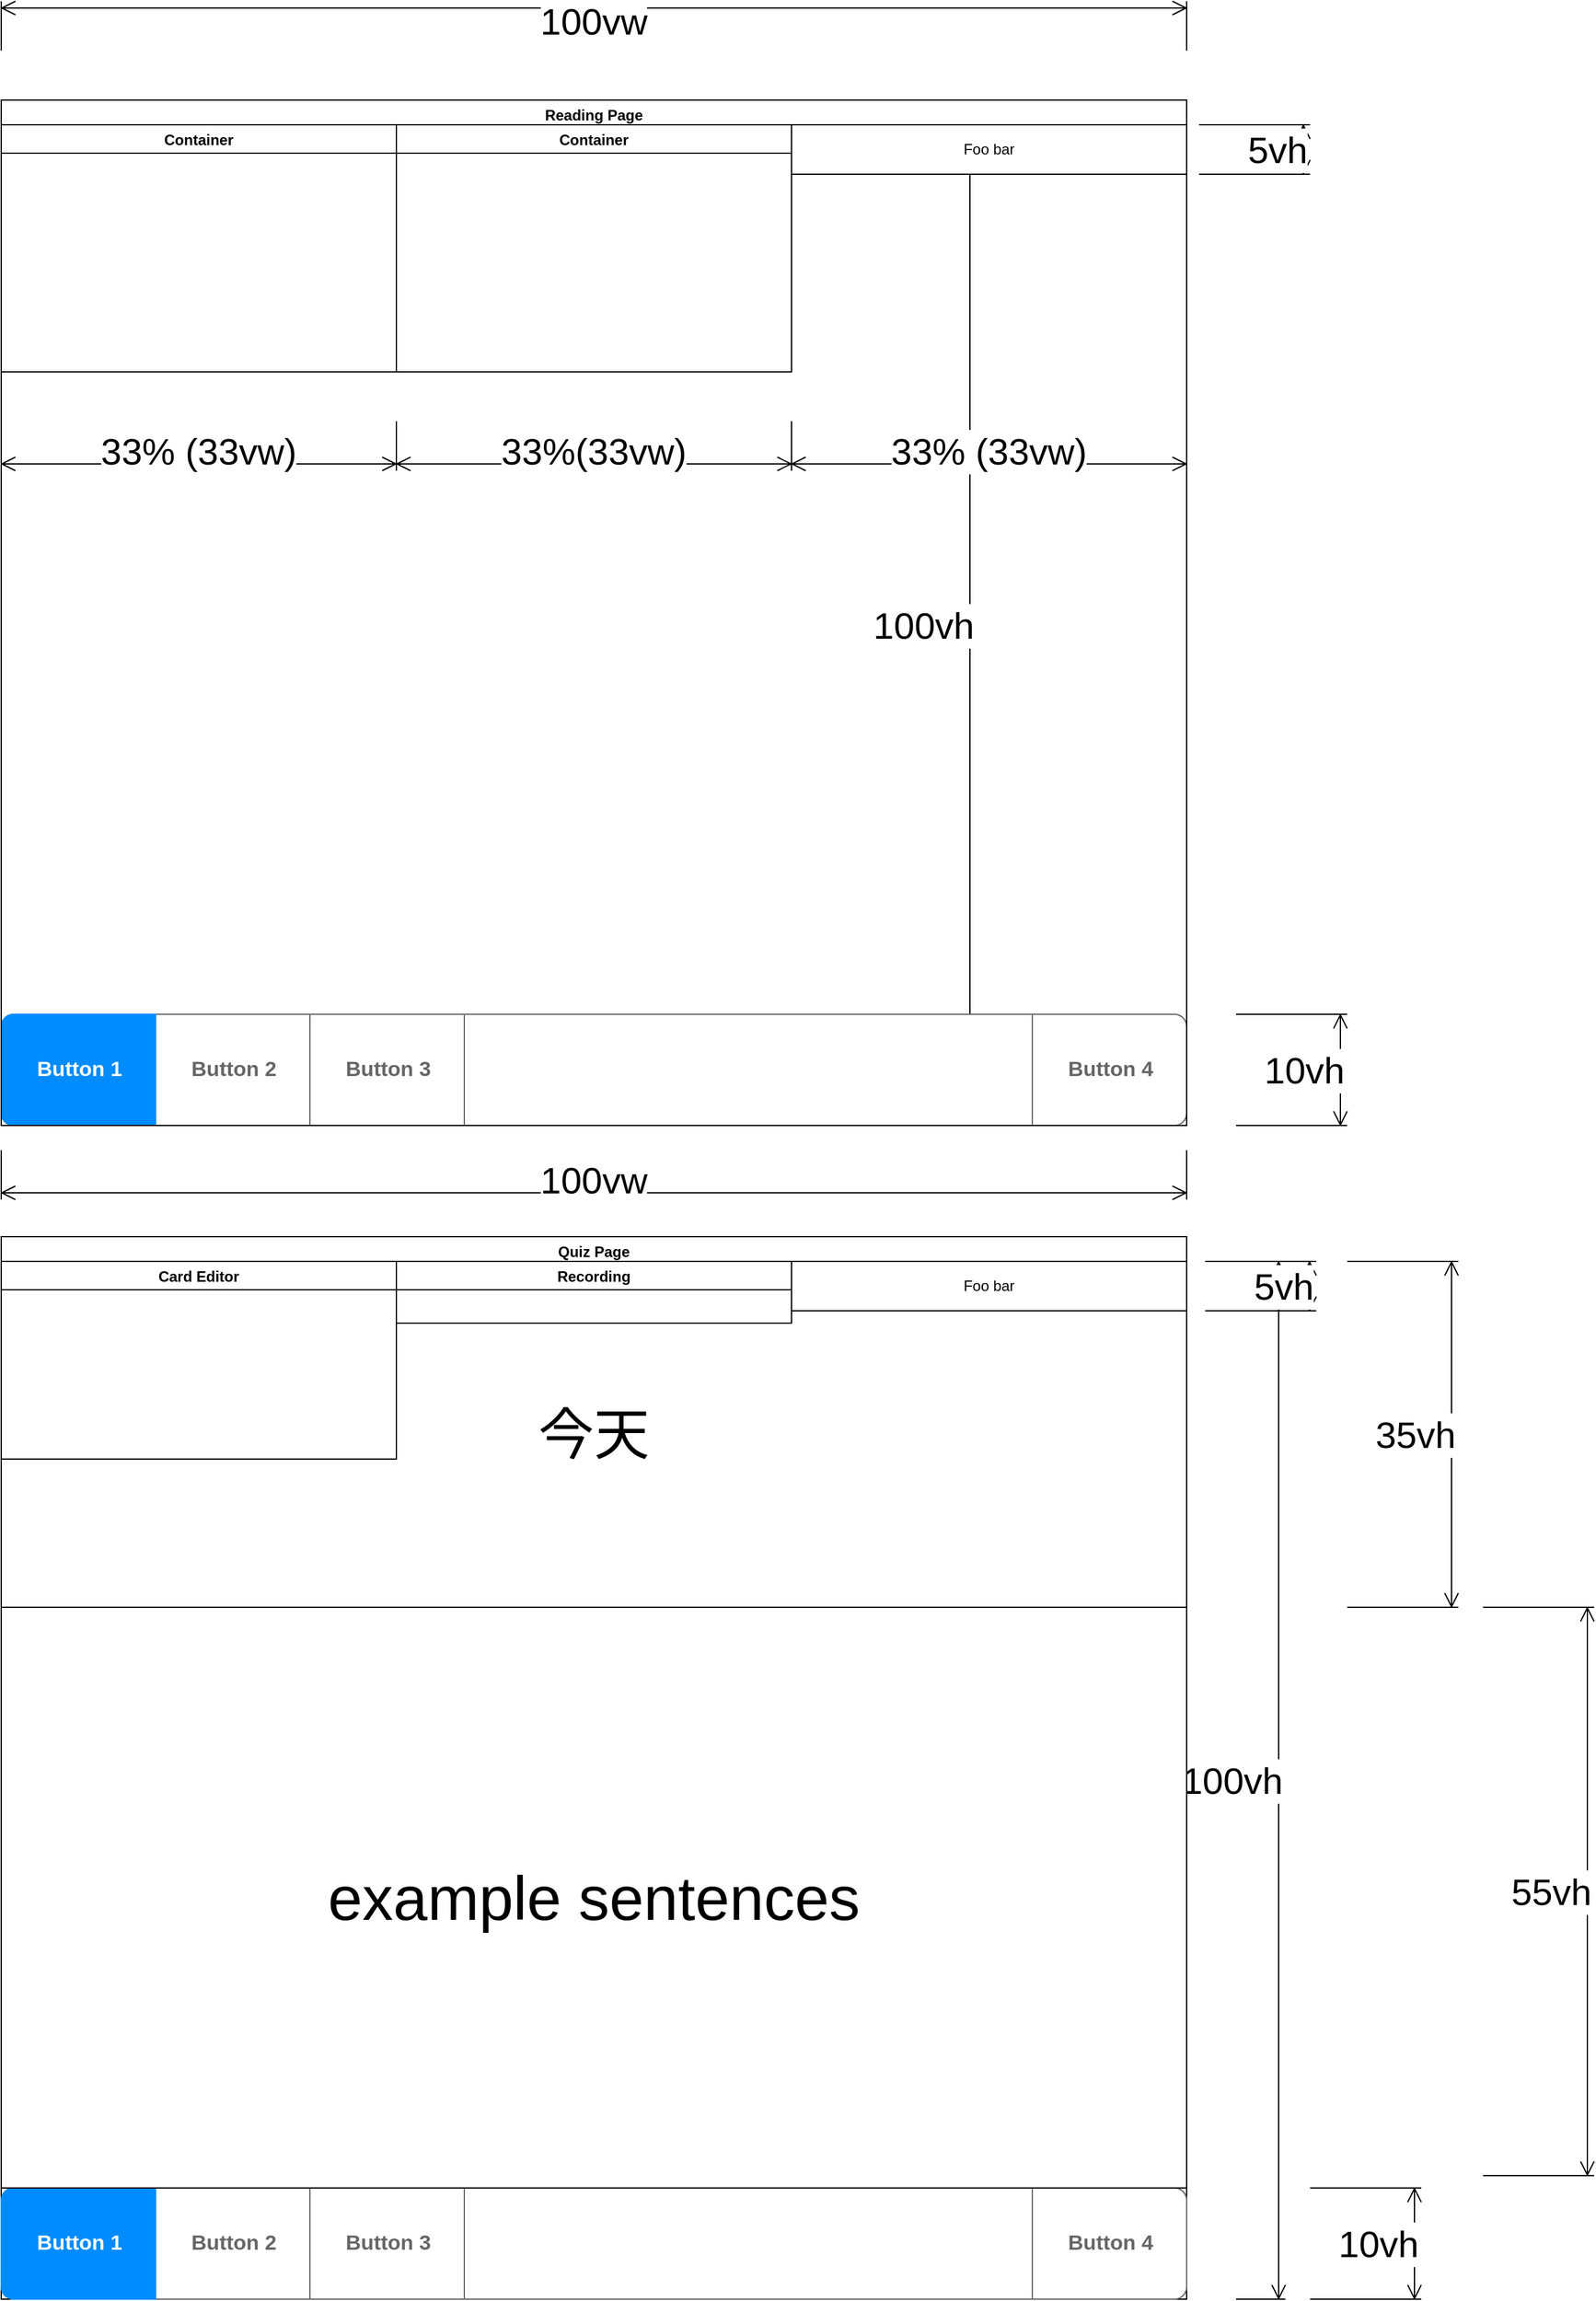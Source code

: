<mxfile version="13.6.5" type="github">
  <diagram name="Page-1" id="03018318-947c-dd8e-b7a3-06fadd420f32">
    <mxGraphModel dx="2620" dy="2667" grid="1" gridSize="10" guides="1" tooltips="1" connect="1" arrows="1" fold="1" page="1" pageScale="1" pageWidth="1100" pageHeight="850" background="#ffffff" math="0" shadow="0">
      <root>
        <mxCell id="0" />
        <mxCell id="1" parent="0" />
        <mxCell id="n7F6rrYFRgKHrXra-Xrk-42" value="&lt;font style=&quot;font-size: 45px&quot;&gt;今天&lt;/font&gt;" style="rounded=0;whiteSpace=wrap;html=1;" vertex="1" parent="1">
          <mxGeometry y="960" width="960" height="280" as="geometry" />
        </mxCell>
        <mxCell id="n7F6rrYFRgKHrXra-Xrk-7" value="&lt;font style=&quot;font-size: 30px&quot;&gt;100vw&lt;/font&gt;" style="shape=dimension;whiteSpace=wrap;html=1;align=center;points=[];verticalAlign=bottom;spacingBottom=-5;labelBackgroundColor=#ffffff" vertex="1" parent="1">
          <mxGeometry y="870" width="960" height="40" as="geometry" />
        </mxCell>
        <mxCell id="n7F6rrYFRgKHrXra-Xrk-8" value="&lt;span style=&quot;font-size: 30px&quot;&gt;100vw&lt;/span&gt;" style="shape=dimension;direction=west;whiteSpace=wrap;html=1;align=center;points=[];verticalAlign=top;spacingTop=-8;labelBackgroundColor=#ffffff" vertex="1" parent="1">
          <mxGeometry y="-60" width="960" height="40" as="geometry" />
        </mxCell>
        <mxCell id="n7F6rrYFRgKHrXra-Xrk-9" value="&lt;font style=&quot;font-size: 30px&quot;&gt;100vh&lt;/font&gt;" style="shape=dimension;direction=north;whiteSpace=wrap;html=1;align=right;points=[];verticalAlign=middle;labelBackgroundColor=#ffffff" vertex="1" parent="1">
          <mxGeometry x="700" y="40" width="90" height="810" as="geometry" />
        </mxCell>
        <mxCell id="n7F6rrYFRgKHrXra-Xrk-11" value="&lt;span style=&quot;font-size: 30px&quot;&gt;33% (33vw)&lt;/span&gt;" style="shape=dimension;whiteSpace=wrap;html=1;align=center;points=[];verticalAlign=bottom;spacingBottom=-5;labelBackgroundColor=#ffffff" vertex="1" parent="1">
          <mxGeometry y="280" width="320" height="40" as="geometry" />
        </mxCell>
        <mxCell id="n7F6rrYFRgKHrXra-Xrk-16" value="&lt;span style=&quot;font-size: 30px&quot;&gt;33% (33vw)&lt;/span&gt;" style="shape=dimension;whiteSpace=wrap;html=1;align=center;points=[];verticalAlign=bottom;spacingBottom=-5;labelBackgroundColor=#ffffff" vertex="1" parent="1">
          <mxGeometry x="640" y="280" width="320" height="40" as="geometry" />
        </mxCell>
        <mxCell id="n7F6rrYFRgKHrXra-Xrk-18" value="&lt;span style=&quot;font-size: 30px&quot;&gt;33%(33vw)&lt;/span&gt;" style="shape=dimension;whiteSpace=wrap;html=1;align=center;points=[];verticalAlign=bottom;spacingBottom=-5;labelBackgroundColor=#ffffff" vertex="1" parent="1">
          <mxGeometry x="320" y="280" width="320" height="40" as="geometry" />
        </mxCell>
        <mxCell id="n7F6rrYFRgKHrXra-Xrk-19" value="&lt;font style=&quot;font-size: 30px&quot;&gt;5vh&lt;/font&gt;" style="shape=dimension;direction=north;whiteSpace=wrap;html=1;align=right;points=[];verticalAlign=middle;labelBackgroundColor=#ffffff" vertex="1" parent="1">
          <mxGeometry x="970" y="40" width="90" height="40" as="geometry" />
        </mxCell>
        <mxCell id="n7F6rrYFRgKHrXra-Xrk-20" value="" style="strokeWidth=1;shadow=0;dashed=0;align=center;html=1;shape=mxgraph.mockup.rrect;rSize=10;fillColor=#ffffff;strokeColor=#666666;" vertex="1" parent="1">
          <mxGeometry y="760" width="960" height="90" as="geometry" />
        </mxCell>
        <mxCell id="n7F6rrYFRgKHrXra-Xrk-21" value="Button 2" style="strokeColor=inherit;fillColor=inherit;gradientColor=inherit;strokeWidth=1;shadow=0;dashed=0;align=center;html=1;shape=mxgraph.mockup.rrect;rSize=0;fontSize=17;fontColor=#666666;fontStyle=1;resizeHeight=1;" vertex="1" parent="n7F6rrYFRgKHrXra-Xrk-20">
          <mxGeometry width="125" height="90" relative="1" as="geometry">
            <mxPoint x="125" as="offset" />
          </mxGeometry>
        </mxCell>
        <mxCell id="n7F6rrYFRgKHrXra-Xrk-22" value="Button 3" style="strokeColor=inherit;fillColor=inherit;gradientColor=inherit;strokeWidth=1;shadow=0;dashed=0;align=center;html=1;shape=mxgraph.mockup.rrect;rSize=0;fontSize=17;fontColor=#666666;fontStyle=1;resizeHeight=1;" vertex="1" parent="n7F6rrYFRgKHrXra-Xrk-20">
          <mxGeometry width="125" height="90" relative="1" as="geometry">
            <mxPoint x="250" as="offset" />
          </mxGeometry>
        </mxCell>
        <mxCell id="n7F6rrYFRgKHrXra-Xrk-23" value="Button 4" style="strokeColor=inherit;fillColor=inherit;gradientColor=inherit;strokeWidth=1;shadow=0;dashed=0;align=center;html=1;shape=mxgraph.mockup.rightButton;rSize=10;fontSize=17;fontColor=#666666;fontStyle=1;resizeHeight=1;" vertex="1" parent="n7F6rrYFRgKHrXra-Xrk-20">
          <mxGeometry x="1" width="125" height="90" relative="1" as="geometry">
            <mxPoint x="-125" as="offset" />
          </mxGeometry>
        </mxCell>
        <mxCell id="n7F6rrYFRgKHrXra-Xrk-24" value="Button 1" style="strokeWidth=1;shadow=0;dashed=0;align=center;html=1;shape=mxgraph.mockup.leftButton;rSize=10;fontSize=17;fontColor=#ffffff;fontStyle=1;fillColor=#008cff;strokeColor=#008cff;resizeHeight=1;" vertex="1" parent="n7F6rrYFRgKHrXra-Xrk-20">
          <mxGeometry width="125" height="90" relative="1" as="geometry" />
        </mxCell>
        <mxCell id="n7F6rrYFRgKHrXra-Xrk-25" value="&lt;font style=&quot;font-size: 30px&quot;&gt;10vh&lt;/font&gt;" style="shape=dimension;direction=north;whiteSpace=wrap;html=1;align=right;points=[];verticalAlign=middle;labelBackgroundColor=#ffffff" vertex="1" parent="1">
          <mxGeometry x="1000" y="760" width="90" height="90" as="geometry" />
        </mxCell>
        <mxCell id="n7F6rrYFRgKHrXra-Xrk-26" value="Reading Page" style="swimlane;" vertex="1" parent="1">
          <mxGeometry y="20" width="960" height="830" as="geometry" />
        </mxCell>
        <mxCell id="n7F6rrYFRgKHrXra-Xrk-28" value="Quiz Page" style="swimlane;" vertex="1" parent="1">
          <mxGeometry y="940" width="960" height="860" as="geometry" />
        </mxCell>
        <mxCell id="n7F6rrYFRgKHrXra-Xrk-29" value="" style="strokeWidth=1;shadow=0;dashed=0;align=center;html=1;shape=mxgraph.mockup.rrect;rSize=10;fillColor=#ffffff;strokeColor=#666666;" vertex="1" parent="n7F6rrYFRgKHrXra-Xrk-28">
          <mxGeometry y="770" width="960" height="90" as="geometry" />
        </mxCell>
        <mxCell id="n7F6rrYFRgKHrXra-Xrk-30" value="Button 2" style="strokeColor=inherit;fillColor=inherit;gradientColor=inherit;strokeWidth=1;shadow=0;dashed=0;align=center;html=1;shape=mxgraph.mockup.rrect;rSize=0;fontSize=17;fontColor=#666666;fontStyle=1;resizeHeight=1;" vertex="1" parent="n7F6rrYFRgKHrXra-Xrk-29">
          <mxGeometry width="125" height="90" relative="1" as="geometry">
            <mxPoint x="125" as="offset" />
          </mxGeometry>
        </mxCell>
        <mxCell id="n7F6rrYFRgKHrXra-Xrk-31" value="Button 3" style="strokeColor=inherit;fillColor=inherit;gradientColor=inherit;strokeWidth=1;shadow=0;dashed=0;align=center;html=1;shape=mxgraph.mockup.rrect;rSize=0;fontSize=17;fontColor=#666666;fontStyle=1;resizeHeight=1;" vertex="1" parent="n7F6rrYFRgKHrXra-Xrk-29">
          <mxGeometry width="125" height="90" relative="1" as="geometry">
            <mxPoint x="250" as="offset" />
          </mxGeometry>
        </mxCell>
        <mxCell id="n7F6rrYFRgKHrXra-Xrk-32" value="Button 4" style="strokeColor=inherit;fillColor=inherit;gradientColor=inherit;strokeWidth=1;shadow=0;dashed=0;align=center;html=1;shape=mxgraph.mockup.rightButton;rSize=10;fontSize=17;fontColor=#666666;fontStyle=1;resizeHeight=1;" vertex="1" parent="n7F6rrYFRgKHrXra-Xrk-29">
          <mxGeometry x="1" width="125" height="90" relative="1" as="geometry">
            <mxPoint x="-125" as="offset" />
          </mxGeometry>
        </mxCell>
        <mxCell id="n7F6rrYFRgKHrXra-Xrk-33" value="Button 1" style="strokeWidth=1;shadow=0;dashed=0;align=center;html=1;shape=mxgraph.mockup.leftButton;rSize=10;fontSize=17;fontColor=#ffffff;fontStyle=1;fillColor=#008cff;strokeColor=#008cff;resizeHeight=1;" vertex="1" parent="n7F6rrYFRgKHrXra-Xrk-29">
          <mxGeometry width="125" height="90" relative="1" as="geometry" />
        </mxCell>
        <mxCell id="n7F6rrYFRgKHrXra-Xrk-35" value="" style="group" vertex="1" connectable="0" parent="n7F6rrYFRgKHrXra-Xrk-28">
          <mxGeometry y="20" width="960" height="200" as="geometry" />
        </mxCell>
        <mxCell id="n7F6rrYFRgKHrXra-Xrk-36" value="Card Editor" style="swimlane;" vertex="1" parent="n7F6rrYFRgKHrXra-Xrk-35">
          <mxGeometry width="320" height="160" as="geometry" />
        </mxCell>
        <mxCell id="n7F6rrYFRgKHrXra-Xrk-37" value="Recording" style="swimlane;" vertex="1" parent="n7F6rrYFRgKHrXra-Xrk-35">
          <mxGeometry x="320" width="320" height="50" as="geometry" />
        </mxCell>
        <mxCell id="n7F6rrYFRgKHrXra-Xrk-34" value="" style="group" vertex="1" connectable="0" parent="1">
          <mxGeometry y="40" width="960" height="200" as="geometry" />
        </mxCell>
        <mxCell id="n7F6rrYFRgKHrXra-Xrk-12" value="Container" style="swimlane;" vertex="1" parent="n7F6rrYFRgKHrXra-Xrk-34">
          <mxGeometry width="320" height="200" as="geometry" />
        </mxCell>
        <mxCell id="n7F6rrYFRgKHrXra-Xrk-14" value="Container" style="swimlane;" vertex="1" parent="n7F6rrYFRgKHrXra-Xrk-34">
          <mxGeometry x="320" width="320" height="200" as="geometry" />
        </mxCell>
        <mxCell id="n7F6rrYFRgKHrXra-Xrk-39" value="&lt;font style=&quot;font-size: 30px&quot;&gt;100vh&lt;/font&gt;" style="shape=dimension;direction=north;whiteSpace=wrap;html=1;align=right;points=[];verticalAlign=middle;labelBackgroundColor=#ffffff" vertex="1" parent="1">
          <mxGeometry x="1000" y="960" width="40" height="840" as="geometry" />
        </mxCell>
        <mxCell id="n7F6rrYFRgKHrXra-Xrk-40" value="&lt;font style=&quot;font-size: 30px&quot;&gt;5vh&lt;/font&gt;" style="shape=dimension;direction=north;whiteSpace=wrap;html=1;align=right;points=[];verticalAlign=middle;labelBackgroundColor=#ffffff" vertex="1" parent="1">
          <mxGeometry x="975" y="960" width="90" height="40" as="geometry" />
        </mxCell>
        <mxCell id="n7F6rrYFRgKHrXra-Xrk-17" value="Foo bar" style="rounded=0;whiteSpace=wrap;html=1;" vertex="1" parent="1">
          <mxGeometry x="640" y="40" width="320" height="40" as="geometry" />
        </mxCell>
        <mxCell id="n7F6rrYFRgKHrXra-Xrk-41" style="edgeStyle=orthogonalEdgeStyle;rounded=0;orthogonalLoop=1;jettySize=auto;html=1;exitX=0.5;exitY=1;exitDx=0;exitDy=0;" edge="1" parent="1" source="n7F6rrYFRgKHrXra-Xrk-17" target="n7F6rrYFRgKHrXra-Xrk-17">
          <mxGeometry relative="1" as="geometry" />
        </mxCell>
        <mxCell id="n7F6rrYFRgKHrXra-Xrk-38" value="Foo bar" style="rounded=0;whiteSpace=wrap;html=1;" vertex="1" parent="1">
          <mxGeometry x="640" y="960" width="320" height="40" as="geometry" />
        </mxCell>
        <mxCell id="n7F6rrYFRgKHrXra-Xrk-43" value="&lt;font style=&quot;font-size: 30px&quot;&gt;35vh&lt;/font&gt;" style="shape=dimension;direction=north;whiteSpace=wrap;html=1;align=right;points=[];verticalAlign=middle;labelBackgroundColor=#ffffff" vertex="1" parent="1">
          <mxGeometry x="1090" y="960" width="90" height="280" as="geometry" />
        </mxCell>
        <mxCell id="n7F6rrYFRgKHrXra-Xrk-45" value="&lt;font style=&quot;font-size: 50px&quot;&gt;example sentences&lt;/font&gt;" style="rounded=0;whiteSpace=wrap;html=1;" vertex="1" parent="1">
          <mxGeometry y="1240" width="960" height="470" as="geometry" />
        </mxCell>
        <mxCell id="n7F6rrYFRgKHrXra-Xrk-46" value="&lt;font style=&quot;font-size: 30px&quot;&gt;55vh&lt;/font&gt;" style="shape=dimension;direction=north;whiteSpace=wrap;html=1;align=right;points=[];verticalAlign=middle;labelBackgroundColor=#ffffff" vertex="1" parent="1">
          <mxGeometry x="1200" y="1240" width="90" height="460" as="geometry" />
        </mxCell>
        <mxCell id="n7F6rrYFRgKHrXra-Xrk-47" value="&lt;font style=&quot;font-size: 30px&quot;&gt;10vh&lt;/font&gt;" style="shape=dimension;direction=north;whiteSpace=wrap;html=1;align=right;points=[];verticalAlign=middle;labelBackgroundColor=#ffffff" vertex="1" parent="1">
          <mxGeometry x="1060" y="1710" width="90" height="90" as="geometry" />
        </mxCell>
      </root>
    </mxGraphModel>
  </diagram>
</mxfile>

